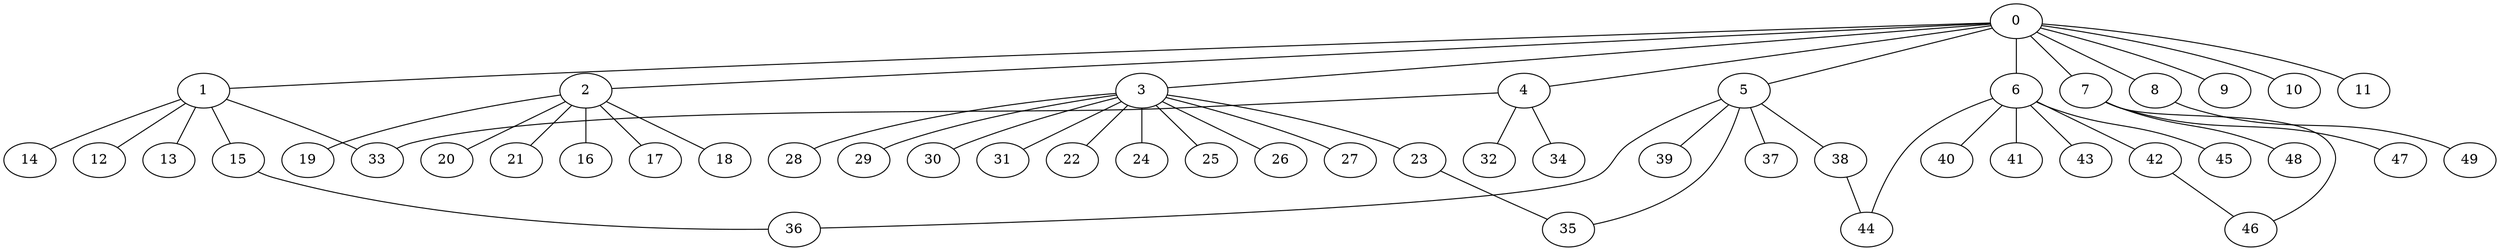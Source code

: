 
graph graphname {
    0 -- 1
0 -- 2
0 -- 3
0 -- 4
0 -- 5
0 -- 6
0 -- 7
0 -- 8
0 -- 9
0 -- 10
0 -- 11
1 -- 12
1 -- 13
1 -- 14
1 -- 15
1 -- 33
2 -- 16
2 -- 17
2 -- 18
2 -- 19
2 -- 20
2 -- 21
3 -- 22
3 -- 23
3 -- 24
3 -- 25
3 -- 26
3 -- 27
3 -- 28
3 -- 29
3 -- 30
3 -- 31
4 -- 32
4 -- 34
4 -- 33
5 -- 35
5 -- 36
5 -- 37
5 -- 38
5 -- 39
6 -- 40
6 -- 41
6 -- 42
6 -- 43
6 -- 44
6 -- 45
7 -- 48
7 -- 46
7 -- 47
8 -- 49
15 -- 36
23 -- 35
38 -- 44
42 -- 46

}
